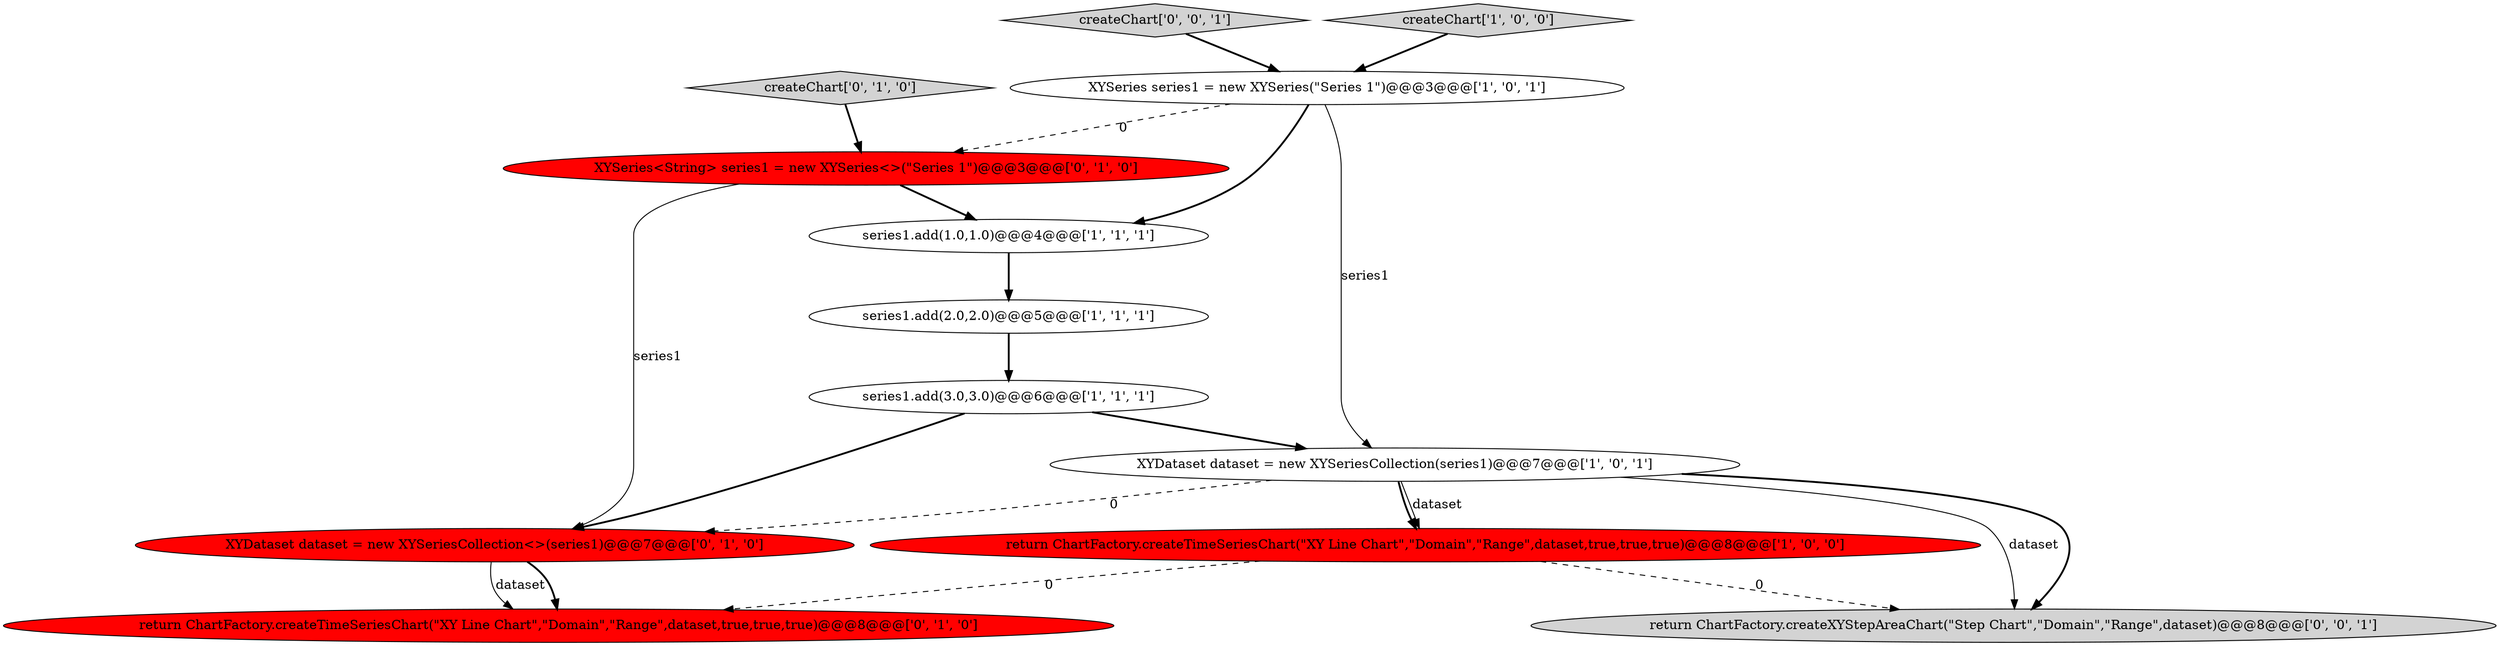 digraph {
3 [style = filled, label = "return ChartFactory.createTimeSeriesChart(\"XY Line Chart\",\"Domain\",\"Range\",dataset,true,true,true)@@@8@@@['1', '0', '0']", fillcolor = red, shape = ellipse image = "AAA1AAABBB1BBB"];
12 [style = filled, label = "createChart['0', '0', '1']", fillcolor = lightgray, shape = diamond image = "AAA0AAABBB3BBB"];
8 [style = filled, label = "XYDataset dataset = new XYSeriesCollection<>(series1)@@@7@@@['0', '1', '0']", fillcolor = red, shape = ellipse image = "AAA1AAABBB2BBB"];
2 [style = filled, label = "series1.add(3.0,3.0)@@@6@@@['1', '1', '1']", fillcolor = white, shape = ellipse image = "AAA0AAABBB1BBB"];
10 [style = filled, label = "XYSeries<String> series1 = new XYSeries<>(\"Series 1\")@@@3@@@['0', '1', '0']", fillcolor = red, shape = ellipse image = "AAA1AAABBB2BBB"];
5 [style = filled, label = "createChart['1', '0', '0']", fillcolor = lightgray, shape = diamond image = "AAA0AAABBB1BBB"];
7 [style = filled, label = "createChart['0', '1', '0']", fillcolor = lightgray, shape = diamond image = "AAA0AAABBB2BBB"];
11 [style = filled, label = "return ChartFactory.createXYStepAreaChart(\"Step Chart\",\"Domain\",\"Range\",dataset)@@@8@@@['0', '0', '1']", fillcolor = lightgray, shape = ellipse image = "AAA0AAABBB3BBB"];
9 [style = filled, label = "return ChartFactory.createTimeSeriesChart(\"XY Line Chart\",\"Domain\",\"Range\",dataset,true,true,true)@@@8@@@['0', '1', '0']", fillcolor = red, shape = ellipse image = "AAA1AAABBB2BBB"];
4 [style = filled, label = "series1.add(1.0,1.0)@@@4@@@['1', '1', '1']", fillcolor = white, shape = ellipse image = "AAA0AAABBB1BBB"];
0 [style = filled, label = "XYDataset dataset = new XYSeriesCollection(series1)@@@7@@@['1', '0', '1']", fillcolor = white, shape = ellipse image = "AAA0AAABBB1BBB"];
6 [style = filled, label = "series1.add(2.0,2.0)@@@5@@@['1', '1', '1']", fillcolor = white, shape = ellipse image = "AAA0AAABBB1BBB"];
1 [style = filled, label = "XYSeries series1 = new XYSeries(\"Series 1\")@@@3@@@['1', '0', '1']", fillcolor = white, shape = ellipse image = "AAA0AAABBB1BBB"];
0->3 [style = bold, label=""];
1->4 [style = bold, label=""];
0->11 [style = solid, label="dataset"];
4->6 [style = bold, label=""];
7->10 [style = bold, label=""];
0->3 [style = solid, label="dataset"];
8->9 [style = solid, label="dataset"];
0->11 [style = bold, label=""];
1->10 [style = dashed, label="0"];
1->0 [style = solid, label="series1"];
12->1 [style = bold, label=""];
6->2 [style = bold, label=""];
5->1 [style = bold, label=""];
10->8 [style = solid, label="series1"];
2->0 [style = bold, label=""];
3->9 [style = dashed, label="0"];
8->9 [style = bold, label=""];
10->4 [style = bold, label=""];
0->8 [style = dashed, label="0"];
3->11 [style = dashed, label="0"];
2->8 [style = bold, label=""];
}
